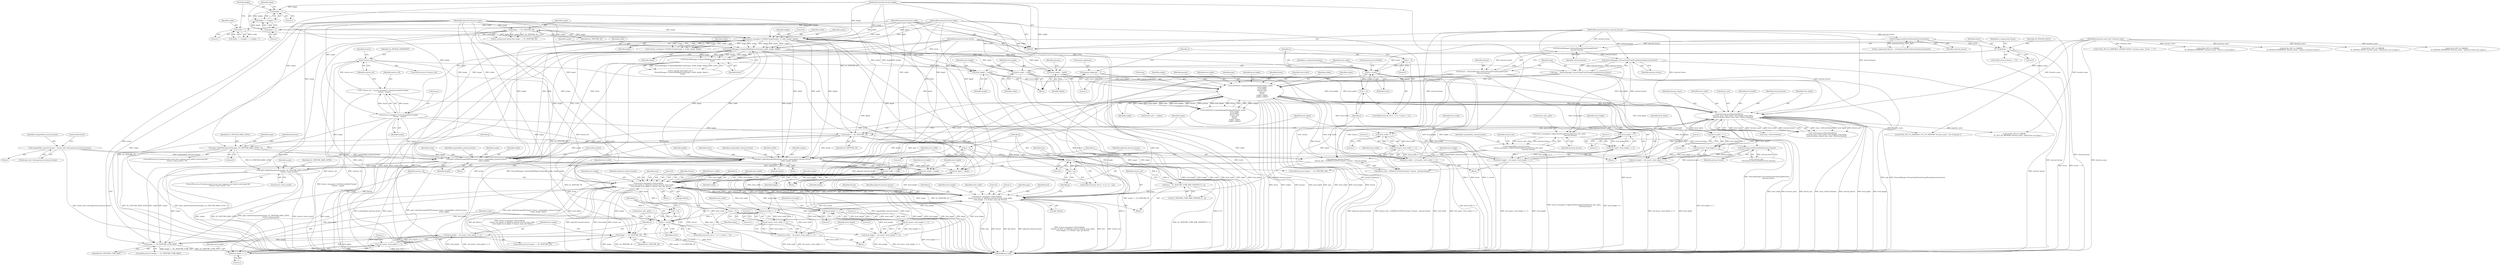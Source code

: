digraph "0_Chrome_385508dc888ef15d272cdd2705b17996abc519d6_0@pointer" {
"1000472" [label="(Call,texture_manager()->SetLevelInfo(\n            texture_ref, target, ii, adjusted_internal_format, level_width,\n            level_height, level_depth, 0, format, type, gfx::Rect()))"];
"1000458" [label="(Call,texture_manager()->SetLevelInfo(\n              texture_ref, face, ii, adjusted_internal_format, level_width,\n              level_height, 1, 0, format, type, gfx::Rect()))"];
"1000183" [label="(Call,!texture_ref)"];
"1000176" [label="(Call,* texture_ref = texture_manager()->GetTextureInfoForTarget(\n      &state_, target))"];
"1000178" [label="(Call,texture_manager()->GetTextureInfoForTarget(\n      &state_, target))"];
"1000163" [label="(Call,TextureManager::ComputeMipMapCount(target, width, height, depth))"];
"1000154" [label="(Call,texture_manager()->ValidForTarget(target, 0, width, height, depth))"];
"1000128" [label="(Call,target == GL_TEXTURE_3D)"];
"1000101" [label="(MethodParameterIn,GLenum target)"];
"1000141" [label="(Call,width < 1)"];
"1000104" [label="(MethodParameterIn,GLsizei width)"];
"1000145" [label="(Call,height < 1)"];
"1000105" [label="(MethodParameterIn,GLsizei height)"];
"1000148" [label="(Call,depth < 1)"];
"1000106" [label="(MethodParameterIn,GLsizei depth)"];
"1000472" [label="(Call,texture_manager()->SetLevelInfo(\n            texture_ref, target, ii, adjusted_internal_format, level_width,\n            level_height, level_depth, 0, format, type, gfx::Rect()))"];
"1000437" [label="(Call,target == GL_TEXTURE_CUBE_MAP)"];
"1000401" [label="(Call,api()->glTexParameteriFn(target, GL_TEXTURE_BASE_LEVEL,\n                             texture->base_level()))"];
"1000378" [label="(Call,api()->glTexStorage2DEXTFn(target, levels, compatibility_internal_format,\n                               width, height))"];
"1000369" [label="(Call,api()->glTexParameteriFn(target, GL_TEXTURE_BASE_LEVEL, 0))"];
"1000316" [label="(Call,target == GL_TEXTURE_3D)"];
"1000246" [label="(Call,ii < levels)"];
"1000243" [label="(Call,ii = 0)"];
"1000249" [label="(Call,++ii)"];
"1000162" [label="(Call,TextureManager::ComputeMipMapCount(target, width, height, depth) <\n          levels)"];
"1000111" [label="(Call,levels == 0)"];
"1000102" [label="(MethodParameterIn,GLsizei levels)"];
"1000356" [label="(Call,compatibility_internal_format = format_info->decompressed_internal_format)"];
"1000336" [label="(Call,compatibility_internal_format =\n      texture_manager()->AdjustTexStorageFormat(feature_info_.get(),\n                                                internal_format))"];
"1000338" [label="(Call,texture_manager()->AdjustTexStorageFormat(feature_info_.get(),\n                                                internal_format))"];
"1000259" [label="(Call,GetCompressedTexSizeInBytes(\n                function_name, level_width, level_height, level_depth,\n                internal_format, &level_size, state_.GetErrorState()))"];
"1000108" [label="(MethodParameterIn,const char* function_name)"];
"1000301" [label="(Call,level_width = std::max(1, level_width >> 1))"];
"1000303" [label="(Call,std::max(1, level_width >> 1))"];
"1000305" [label="(Call,level_width >> 1)"];
"1000279" [label="(Call,GLES2Util::ComputeImageDataSizesES3(level_width,\n                                                 level_height,\n                                                 level_depth,\n                                                 format, type,\n                                                 params,\n                                                 &size,\n                                                 nullptr, nullptr,\n                                                 nullptr, nullptr))"];
"1000223" [label="(Call,level_width = width)"];
"1000308" [label="(Call,level_height = std::max(1, level_height >> 1))"];
"1000310" [label="(Call,std::max(1, level_height >> 1))"];
"1000312" [label="(Call,level_height >> 1)"];
"1000227" [label="(Call,level_height = height)"];
"1000231" [label="(Call,level_depth = depth)"];
"1000319" [label="(Call,level_depth = std::max(1, level_depth >> 1))"];
"1000321" [label="(Call,std::max(1, level_depth >> 1))"];
"1000323" [label="(Call,level_depth >> 1)"];
"1000212" [label="(Call,format = TextureManager::ExtractFormatFromStorageFormat(\n      internal_format))"];
"1000214" [label="(Call,TextureManager::ExtractFormatFromStorageFormat(\n      internal_format))"];
"1000123" [label="(Call,IsCompressedTextureFormat(internal_format))"];
"1000103" [label="(MethodParameterIn,GLenum internal_format)"];
"1000217" [label="(Call,type = TextureManager::ExtractTypeFromStorageFormat(internal_format))"];
"1000219" [label="(Call,TextureManager::ExtractTypeFromStorageFormat(internal_format))"];
"1000236" [label="(Call,params.alignment = 1)"];
"1000386" [label="(Call,api()->glTexStorage3DFn(target, levels, compatibility_internal_format,\n                            width, height, depth))"];
"1000499" [label="(Call,target == GL_TEXTURE_3D)"];
"1000430" [label="(Call,ii < levels)"];
"1000427" [label="(Call,ii = 0)"];
"1000433" [label="(Call,++ii)"];
"1000419" [label="(Call,adjusted_internal_format =\n        feature_info_->IsWebGL1OrES2Context() ? format : internal_format)"];
"1000344" [label="(Call,GetCompressedFormatInfo(internal_format))"];
"1000407" [label="(Call,level_width = width)"];
"1000484" [label="(Call,level_width = std::max(1, level_width >> 1))"];
"1000486" [label="(Call,std::max(1, level_width >> 1))"];
"1000488" [label="(Call,level_width >> 1)"];
"1000411" [label="(Call,level_height = height)"];
"1000491" [label="(Call,level_height = std::max(1, level_height >> 1))"];
"1000493" [label="(Call,std::max(1, level_height >> 1))"];
"1000495" [label="(Call,level_height >> 1)"];
"1000502" [label="(Call,level_depth = std::max(1, level_depth >> 1))"];
"1000504" [label="(Call,std::max(1, level_depth >> 1))"];
"1000506" [label="(Call,level_depth >> 1)"];
"1000415" [label="(Call,level_depth = depth)"];
"1000453" [label="(Call,face = GL_TEXTURE_CUBE_MAP_POSITIVE_X + jj)"];
"1000446" [label="(Call,jj < 6)"];
"1000449" [label="(Call,++jj)"];
"1000443" [label="(Call,jj = 0)"];
"1000480" [label="(Literal,0)"];
"1000436" [label="(ControlStructure,if (target == GL_TEXTURE_CUBE_MAP))"];
"1000458" [label="(Call,texture_manager()->SetLevelInfo(\n              texture_ref, face, ii, adjusted_internal_format, level_width,\n              level_height, 1, 0, format, type, gfx::Rect()))"];
"1000109" [label="(Block,)"];
"1000375" [label="(Identifier,dimension)"];
"1000122" [label="(Identifier,is_compressed_format)"];
"1000124" [label="(Identifier,internal_format)"];
"1000388" [label="(Identifier,levels)"];
"1000415" [label="(Call,level_depth = depth)"];
"1000467" [label="(Identifier,format)"];
"1000487" [label="(Literal,1)"];
"1000489" [label="(Identifier,level_width)"];
"1000357" [label="(Identifier,compatibility_internal_format)"];
"1000405" [label="(Block,)"];
"1000155" [label="(Identifier,target)"];
"1000396" [label="(Call,workarounds())"];
"1000386" [label="(Call,api()->glTexStorage3DFn(target, levels, compatibility_internal_format,\n                            width, height, depth))"];
"1000499" [label="(Call,target == GL_TEXTURE_3D)"];
"1000336" [label="(Call,compatibility_internal_format =\n      texture_manager()->AdjustTexStorageFormat(feature_info_.get(),\n                                                internal_format))"];
"1000371" [label="(Identifier,GL_TEXTURE_BASE_LEVEL)"];
"1000401" [label="(Call,api()->glTexParameteriFn(target, GL_TEXTURE_BASE_LEVEL,\n                             texture->base_level()))"];
"1000146" [label="(Identifier,height)"];
"1000259" [label="(Call,GetCompressedTexSizeInBytes(\n                function_name, level_width, level_height, level_depth,\n                internal_format, &level_size, state_.GetErrorState()))"];
"1000403" [label="(Identifier,GL_TEXTURE_BASE_LEVEL)"];
"1000433" [label="(Call,++ii)"];
"1000286" [label="(Call,&size)"];
"1000311" [label="(Literal,1)"];
"1000385" [label="(Block,)"];
"1000358" [label="(Call,format_info->decompressed_internal_format)"];
"1000434" [label="(Identifier,ii)"];
"1000492" [label="(Identifier,level_height)"];
"1000213" [label="(Identifier,format)"];
"1000243" [label="(Call,ii = 0)"];
"1000237" [label="(Call,params.alignment)"];
"1000370" [label="(Identifier,target)"];
"1000393" [label="(ControlStructure,if (workarounds().reset_base_mipmap_level_before_texstorage &&\n      texture->base_level() > 0))"];
"1000321" [label="(Call,std::max(1, level_depth >> 1))"];
"1000451" [label="(Block,)"];
"1000305" [label="(Call,level_width >> 1)"];
"1000279" [label="(Call,GLES2Util::ComputeImageDataSizesES3(level_width,\n                                                 level_height,\n                                                 level_depth,\n                                                 format, type,\n                                                 params,\n                                                 &size,\n                                                 nullptr, nullptr,\n                                                 nullptr, nullptr))"];
"1000115" [label="(Call,LOCAL_SET_GL_ERROR(GL_INVALID_VALUE, function_name, \"levels == 0\"))"];
"1000317" [label="(Identifier,target)"];
"1000232" [label="(Identifier,level_depth)"];
"1000278" [label="(Call,!GLES2Util::ComputeImageDataSizesES3(level_width,\n                                                 level_height,\n                                                 level_depth,\n                                                 format, type,\n                                                 params,\n                                                 &size,\n                                                 nullptr, nullptr,\n                                                 nullptr, nullptr))"];
"1000454" [label="(Identifier,face)"];
"1000389" [label="(Identifier,compatibility_internal_format)"];
"1000469" [label="(Call,gfx::Rect())"];
"1000465" [label="(Literal,1)"];
"1000104" [label="(MethodParameterIn,GLsizei width)"];
"1000291" [label="(Identifier,nullptr)"];
"1000481" [label="(Identifier,format)"];
"1000193" [label="(Identifier,texture)"];
"1000227" [label="(Call,level_height = height)"];
"1000130" [label="(Identifier,GL_TEXTURE_3D)"];
"1000411" [label="(Call,level_height = height)"];
"1000513" [label="(MethodReturn,void)"];
"1000158" [label="(Identifier,height)"];
"1000143" [label="(Literal,1)"];
"1000404" [label="(Call,texture->base_level())"];
"1000322" [label="(Literal,1)"];
"1000494" [label="(Literal,1)"];
"1000236" [label="(Call,params.alignment = 1)"];
"1000220" [label="(Identifier,internal_format)"];
"1000140" [label="(Call,width < 1 || height < 1 || depth < 1)"];
"1000102" [label="(MethodParameterIn,GLsizei levels)"];
"1000262" [label="(Identifier,level_height)"];
"1000250" [label="(Identifier,ii)"];
"1000408" [label="(Identifier,level_width)"];
"1000383" [label="(Identifier,height)"];
"1000344" [label="(Call,GetCompressedFormatInfo(internal_format))"];
"1000218" [label="(Identifier,type)"];
"1000247" [label="(Identifier,ii)"];
"1000446" [label="(Call,jj < 6)"];
"1000323" [label="(Call,level_depth >> 1)"];
"1000264" [label="(Identifier,internal_format)"];
"1000301" [label="(Call,level_width = std::max(1, level_width >> 1))"];
"1000179" [label="(Call,&state_)"];
"1000244" [label="(Identifier,ii)"];
"1000160" [label="(Call,is_invalid_texstorage_size ||\n      TextureManager::ComputeMipMapCount(target, width, height, depth) <\n          levels)"];
"1000206" [label="(Call,LOCAL_SET_GL_ERROR(\n        GL_INVALID_OPERATION, function_name, \"texture is immutable\"))"];
"1000421" [label="(Call,feature_info_->IsWebGL1OrES2Context() ? format : internal_format)"];
"1000409" [label="(Identifier,width)"];
"1000453" [label="(Call,face = GL_TEXTURE_CUBE_MAP_POSITIVE_X + jj)"];
"1000486" [label="(Call,std::max(1, level_width >> 1))"];
"1000288" [label="(Identifier,nullptr)"];
"1000263" [label="(Identifier,level_depth)"];
"1000167" [label="(Identifier,depth)"];
"1000101" [label="(MethodParameterIn,GLenum target)"];
"1000116" [label="(Identifier,GL_INVALID_VALUE)"];
"1000285" [label="(Identifier,params)"];
"1000314" [label="(Literal,1)"];
"1000356" [label="(Call,compatibility_internal_format = format_info->decompressed_internal_format)"];
"1000471" [label="(Block,)"];
"1000181" [label="(Identifier,target)"];
"1000407" [label="(Call,level_width = width)"];
"1000105" [label="(MethodParameterIn,GLsizei height)"];
"1000484" [label="(Call,level_width = std::max(1, level_width >> 1))"];
"1000110" [label="(ControlStructure,if (levels == 0))"];
"1000343" [label="(Identifier,format_info)"];
"1000501" [label="(Identifier,GL_TEXTURE_3D)"];
"1000468" [label="(Identifier,type)"];
"1000337" [label="(Identifier,compatibility_internal_format)"];
"1000382" [label="(Identifier,width)"];
"1000282" [label="(Identifier,level_depth)"];
"1000425" [label="(ControlStructure,for (int ii = 0; ii < levels; ++ii))"];
"1000380" [label="(Identifier,levels)"];
"1000339" [label="(Call,feature_info_.get())"];
"1000284" [label="(Identifier,type)"];
"1000177" [label="(Identifier,texture_ref)"];
"1000345" [label="(Identifier,internal_format)"];
"1000435" [label="(Block,)"];
"1000142" [label="(Identifier,width)"];
"1000445" [label="(Literal,0)"];
"1000153" [label="(Call,!texture_manager()->ValidForTarget(target, 0, width, height, depth))"];
"1000498" [label="(ControlStructure,if (target == GL_TEXTURE_3D))"];
"1000225" [label="(Identifier,width)"];
"1000355" [label="(Block,)"];
"1000304" [label="(Literal,1)"];
"1000212" [label="(Call,format = TextureManager::ExtractFormatFromStorageFormat(\n      internal_format))"];
"1000428" [label="(Identifier,ii)"];
"1000413" [label="(Identifier,height)"];
"1000184" [label="(Identifier,texture_ref)"];
"1000402" [label="(Identifier,target)"];
"1000308" [label="(Call,level_height = std::max(1, level_height >> 1))"];
"1000113" [label="(Literal,0)"];
"1000493" [label="(Call,std::max(1, level_height >> 1))"];
"1000187" [label="(Identifier,GL_INVALID_OPERATION)"];
"1000163" [label="(Call,TextureManager::ComputeMipMapCount(target, width, height, depth))"];
"1000510" [label="(Call,feature_info_.get())"];
"1000432" [label="(Identifier,levels)"];
"1000215" [label="(Identifier,internal_format)"];
"1000147" [label="(Literal,1)"];
"1000313" [label="(Identifier,level_height)"];
"1000141" [label="(Call,width < 1)"];
"1000148" [label="(Call,depth < 1)"];
"1000251" [label="(Block,)"];
"1000318" [label="(Identifier,GL_TEXTURE_3D)"];
"1000473" [label="(Identifier,texture_ref)"];
"1000229" [label="(Identifier,height)"];
"1000340" [label="(Identifier,internal_format)"];
"1000496" [label="(Identifier,level_height)"];
"1000307" [label="(Literal,1)"];
"1000103" [label="(MethodParameterIn,GLenum internal_format)"];
"1000223" [label="(Call,level_width = width)"];
"1000224" [label="(Identifier,level_width)"];
"1000132" [label="(Call,LOCAL_SET_GL_ERROR(\n        GL_INVALID_OPERATION, function_name, \"target invalid for format\"))"];
"1000390" [label="(Identifier,width)"];
"1000128" [label="(Call,target == GL_TEXTURE_3D)"];
"1000364" [label="(Call,workarounds())"];
"1000170" [label="(Call,LOCAL_SET_GL_ERROR(\n        GL_INVALID_VALUE, function_name, \"dimensions out of range\"))"];
"1000504" [label="(Call,std::max(1, level_depth >> 1))"];
"1000150" [label="(Literal,1)"];
"1000112" [label="(Identifier,levels)"];
"1000448" [label="(Literal,6)"];
"1000214" [label="(Call,TextureManager::ExtractFormatFromStorageFormat(\n      internal_format))"];
"1000427" [label="(Call,ii = 0)"];
"1000182" [label="(ControlStructure,if (!texture_ref))"];
"1000392" [label="(Identifier,depth)"];
"1000491" [label="(Call,level_height = std::max(1, level_height >> 1))"];
"1000330" [label="(Call,LOCAL_SET_GL_ERROR(GL_OUT_OF_MEMORY, function_name, \"out of memory\"))"];
"1000303" [label="(Call,std::max(1, level_width >> 1))"];
"1000258" [label="(Call,!GetCompressedTexSizeInBytes(\n                function_name, level_width, level_height, level_depth,\n                internal_format, &level_size, state_.GetErrorState()))"];
"1000320" [label="(Identifier,level_depth)"];
"1000111" [label="(Call,levels == 0)"];
"1000254" [label="(Identifier,is_compressed_format)"];
"1000249" [label="(Call,++ii)"];
"1000507" [label="(Identifier,level_depth)"];
"1000430" [label="(Call,ii < levels)"];
"1000219" [label="(Call,TextureManager::ExtractTypeFromStorageFormat(internal_format))"];
"1000325" [label="(Literal,1)"];
"1000315" [label="(ControlStructure,if (target == GL_TEXTURE_3D))"];
"1000500" [label="(Identifier,target)"];
"1000505" [label="(Literal,1)"];
"1000240" [label="(Literal,1)"];
"1000293" [label="(Call,LOCAL_SET_GL_ERROR(\n              GL_OUT_OF_MEMORY, function_name, \"dimensions too large\"))"];
"1000281" [label="(Identifier,level_height)"];
"1000165" [label="(Identifier,width)"];
"1000316" [label="(Call,target == GL_TEXTURE_3D)"];
"1000361" [label="(ControlStructure,if (workarounds().reset_base_mipmap_level_before_texstorage &&\n      texture->base_level() > 0))"];
"1000495" [label="(Call,level_height >> 1)"];
"1000145" [label="(Call,height < 1)"];
"1000378" [label="(Call,api()->glTexStorage2DEXTFn(target, levels, compatibility_internal_format,\n                               width, height))"];
"1000233" [label="(Identifier,depth)"];
"1000485" [label="(Identifier,level_width)"];
"1000477" [label="(Identifier,level_width)"];
"1000246" [label="(Call,ii < levels)"];
"1000429" [label="(Literal,0)"];
"1000475" [label="(Identifier,ii)"];
"1000156" [label="(Literal,0)"];
"1000372" [label="(Literal,0)"];
"1000431" [label="(Identifier,ii)"];
"1000490" [label="(Literal,1)"];
"1000245" [label="(Literal,0)"];
"1000302" [label="(Identifier,level_width)"];
"1000283" [label="(Identifier,format)"];
"1000312" [label="(Call,level_height >> 1)"];
"1000248" [label="(Identifier,levels)"];
"1000460" [label="(Identifier,face)"];
"1000166" [label="(Identifier,height)"];
"1000280" [label="(Identifier,level_width)"];
"1000260" [label="(Identifier,function_name)"];
"1000221" [label="(Block,)"];
"1000217" [label="(Call,type = TextureManager::ExtractTypeFromStorageFormat(internal_format))"];
"1000412" [label="(Identifier,level_height)"];
"1000478" [label="(Identifier,level_height)"];
"1000455" [label="(Call,GL_TEXTURE_CUBE_MAP_POSITIVE_X + jj)"];
"1000162" [label="(Call,TextureManager::ComputeMipMapCount(target, width, height, depth) <\n          levels)"];
"1000417" [label="(Identifier,depth)"];
"1000438" [label="(Identifier,target)"];
"1000508" [label="(Literal,1)"];
"1000449" [label="(Call,++jj)"];
"1000381" [label="(Identifier,compatibility_internal_format)"];
"1000502" [label="(Call,level_depth = std::max(1, level_depth >> 1))"];
"1000443" [label="(Call,jj = 0)"];
"1000483" [label="(Call,gfx::Rect())"];
"1000379" [label="(Identifier,target)"];
"1000476" [label="(Identifier,adjusted_internal_format)"];
"1000482" [label="(Identifier,type)"];
"1000459" [label="(Identifier,texture_ref)"];
"1000472" [label="(Call,texture_manager()->SetLevelInfo(\n            texture_ref, target, ii, adjusted_internal_format, level_width,\n            level_height, level_depth, 0, format, type, gfx::Rect()))"];
"1000462" [label="(Identifier,adjusted_internal_format)"];
"1000178" [label="(Call,texture_manager()->GetTextureInfoForTarget(\n      &state_, target))"];
"1000289" [label="(Identifier,nullptr)"];
"1000261" [label="(Identifier,level_width)"];
"1000420" [label="(Identifier,adjusted_internal_format)"];
"1000461" [label="(Identifier,ii)"];
"1000231" [label="(Call,level_depth = depth)"];
"1000309" [label="(Identifier,level_height)"];
"1000464" [label="(Identifier,level_height)"];
"1000228" [label="(Identifier,level_height)"];
"1000186" [label="(Call,LOCAL_SET_GL_ERROR(\n        GL_INVALID_OPERATION, function_name, \"unknown texture for target\"))"];
"1000447" [label="(Identifier,jj)"];
"1000144" [label="(Call,height < 1 || depth < 1)"];
"1000387" [label="(Identifier,target)"];
"1000290" [label="(Identifier,nullptr)"];
"1000437" [label="(Call,target == GL_TEXTURE_CUBE_MAP)"];
"1000129" [label="(Identifier,target)"];
"1000176" [label="(Call,* texture_ref = texture_manager()->GetTextureInfoForTarget(\n      &state_, target))"];
"1000463" [label="(Identifier,level_width)"];
"1000444" [label="(Identifier,jj)"];
"1000328" [label="(Call,estimated_size.IsValid())"];
"1000338" [label="(Call,texture_manager()->AdjustTexStorageFormat(feature_info_.get(),\n                                                internal_format))"];
"1000319" [label="(Call,level_depth = std::max(1, level_depth >> 1))"];
"1000238" [label="(Identifier,params)"];
"1000506" [label="(Call,level_depth >> 1)"];
"1000267" [label="(Call,state_.GetErrorState())"];
"1000439" [label="(Identifier,GL_TEXTURE_CUBE_MAP)"];
"1000391" [label="(Identifier,height)"];
"1000157" [label="(Identifier,width)"];
"1000241" [label="(ControlStructure,for (int ii = 0; ii < levels; ++ii))"];
"1000497" [label="(Literal,1)"];
"1000479" [label="(Identifier,level_depth)"];
"1000106" [label="(MethodParameterIn,GLsizei depth)"];
"1000121" [label="(Call,is_compressed_format = IsCompressedTextureFormat(internal_format))"];
"1000450" [label="(Identifier,jj)"];
"1000348" [label="(Call,format_info != nullptr)"];
"1000503" [label="(Identifier,level_depth)"];
"1000419" [label="(Call,adjusted_internal_format =\n        feature_info_->IsWebGL1OrES2Context() ? format : internal_format)"];
"1000159" [label="(Identifier,depth)"];
"1000154" [label="(Call,texture_manager()->ValidForTarget(target, 0, width, height, depth))"];
"1000377" [label="(Block,)"];
"1000126" [label="(Call,is_compressed_format && target == GL_TEXTURE_3D)"];
"1000342" [label="(Call,* format_info =\n      GetCompressedFormatInfo(internal_format))"];
"1000416" [label="(Identifier,level_depth)"];
"1000149" [label="(Identifier,depth)"];
"1000168" [label="(Identifier,levels)"];
"1000441" [label="(ControlStructure,for (int jj = 0; jj < 6; ++jj))"];
"1000324" [label="(Identifier,level_depth)"];
"1000310" [label="(Call,std::max(1, level_height >> 1))"];
"1000306" [label="(Identifier,level_width)"];
"1000369" [label="(Call,api()->glTexParameteriFn(target, GL_TEXTURE_BASE_LEVEL, 0))"];
"1000164" [label="(Identifier,target)"];
"1000488" [label="(Call,level_width >> 1)"];
"1000265" [label="(Call,&level_size)"];
"1000123" [label="(Call,IsCompressedTextureFormat(internal_format))"];
"1000183" [label="(Call,!texture_ref)"];
"1000466" [label="(Literal,0)"];
"1000474" [label="(Identifier,target)"];
"1000108" [label="(MethodParameterIn,const char* function_name)"];
"1000472" -> "1000471"  [label="AST: "];
"1000472" -> "1000483"  [label="CFG: "];
"1000473" -> "1000472"  [label="AST: "];
"1000474" -> "1000472"  [label="AST: "];
"1000475" -> "1000472"  [label="AST: "];
"1000476" -> "1000472"  [label="AST: "];
"1000477" -> "1000472"  [label="AST: "];
"1000478" -> "1000472"  [label="AST: "];
"1000479" -> "1000472"  [label="AST: "];
"1000480" -> "1000472"  [label="AST: "];
"1000481" -> "1000472"  [label="AST: "];
"1000482" -> "1000472"  [label="AST: "];
"1000483" -> "1000472"  [label="AST: "];
"1000485" -> "1000472"  [label="CFG: "];
"1000472" -> "1000513"  [label="DDG: texture_manager()->SetLevelInfo(\n            texture_ref, target, ii, adjusted_internal_format, level_width,\n            level_height, level_depth, 0, format, type, gfx::Rect())"];
"1000472" -> "1000513"  [label="DDG: gfx::Rect()"];
"1000472" -> "1000513"  [label="DDG: adjusted_internal_format"];
"1000472" -> "1000513"  [label="DDG: level_depth"];
"1000472" -> "1000513"  [label="DDG: texture_ref"];
"1000472" -> "1000513"  [label="DDG: format"];
"1000472" -> "1000513"  [label="DDG: type"];
"1000472" -> "1000433"  [label="DDG: ii"];
"1000472" -> "1000458"  [label="DDG: texture_ref"];
"1000472" -> "1000458"  [label="DDG: adjusted_internal_format"];
"1000472" -> "1000458"  [label="DDG: format"];
"1000472" -> "1000458"  [label="DDG: type"];
"1000458" -> "1000472"  [label="DDG: texture_ref"];
"1000458" -> "1000472"  [label="DDG: adjusted_internal_format"];
"1000458" -> "1000472"  [label="DDG: format"];
"1000458" -> "1000472"  [label="DDG: type"];
"1000183" -> "1000472"  [label="DDG: texture_ref"];
"1000437" -> "1000472"  [label="DDG: target"];
"1000101" -> "1000472"  [label="DDG: target"];
"1000430" -> "1000472"  [label="DDG: ii"];
"1000419" -> "1000472"  [label="DDG: adjusted_internal_format"];
"1000407" -> "1000472"  [label="DDG: level_width"];
"1000484" -> "1000472"  [label="DDG: level_width"];
"1000411" -> "1000472"  [label="DDG: level_height"];
"1000491" -> "1000472"  [label="DDG: level_height"];
"1000502" -> "1000472"  [label="DDG: level_depth"];
"1000415" -> "1000472"  [label="DDG: level_depth"];
"1000212" -> "1000472"  [label="DDG: format"];
"1000279" -> "1000472"  [label="DDG: format"];
"1000279" -> "1000472"  [label="DDG: type"];
"1000217" -> "1000472"  [label="DDG: type"];
"1000472" -> "1000488"  [label="DDG: level_width"];
"1000472" -> "1000495"  [label="DDG: level_height"];
"1000472" -> "1000499"  [label="DDG: target"];
"1000472" -> "1000506"  [label="DDG: level_depth"];
"1000458" -> "1000451"  [label="AST: "];
"1000458" -> "1000469"  [label="CFG: "];
"1000459" -> "1000458"  [label="AST: "];
"1000460" -> "1000458"  [label="AST: "];
"1000461" -> "1000458"  [label="AST: "];
"1000462" -> "1000458"  [label="AST: "];
"1000463" -> "1000458"  [label="AST: "];
"1000464" -> "1000458"  [label="AST: "];
"1000465" -> "1000458"  [label="AST: "];
"1000466" -> "1000458"  [label="AST: "];
"1000467" -> "1000458"  [label="AST: "];
"1000468" -> "1000458"  [label="AST: "];
"1000469" -> "1000458"  [label="AST: "];
"1000450" -> "1000458"  [label="CFG: "];
"1000458" -> "1000513"  [label="DDG: face"];
"1000458" -> "1000513"  [label="DDG: texture_ref"];
"1000458" -> "1000513"  [label="DDG: type"];
"1000458" -> "1000513"  [label="DDG: format"];
"1000458" -> "1000513"  [label="DDG: gfx::Rect()"];
"1000458" -> "1000513"  [label="DDG: adjusted_internal_format"];
"1000458" -> "1000513"  [label="DDG: texture_manager()->SetLevelInfo(\n              texture_ref, face, ii, adjusted_internal_format, level_width,\n              level_height, 1, 0, format, type, gfx::Rect())"];
"1000458" -> "1000433"  [label="DDG: ii"];
"1000183" -> "1000458"  [label="DDG: texture_ref"];
"1000453" -> "1000458"  [label="DDG: face"];
"1000430" -> "1000458"  [label="DDG: ii"];
"1000419" -> "1000458"  [label="DDG: adjusted_internal_format"];
"1000407" -> "1000458"  [label="DDG: level_width"];
"1000484" -> "1000458"  [label="DDG: level_width"];
"1000411" -> "1000458"  [label="DDG: level_height"];
"1000491" -> "1000458"  [label="DDG: level_height"];
"1000212" -> "1000458"  [label="DDG: format"];
"1000279" -> "1000458"  [label="DDG: format"];
"1000279" -> "1000458"  [label="DDG: type"];
"1000217" -> "1000458"  [label="DDG: type"];
"1000458" -> "1000488"  [label="DDG: level_width"];
"1000458" -> "1000495"  [label="DDG: level_height"];
"1000183" -> "1000182"  [label="AST: "];
"1000183" -> "1000184"  [label="CFG: "];
"1000184" -> "1000183"  [label="AST: "];
"1000187" -> "1000183"  [label="CFG: "];
"1000193" -> "1000183"  [label="CFG: "];
"1000183" -> "1000513"  [label="DDG: texture_ref"];
"1000183" -> "1000513"  [label="DDG: !texture_ref"];
"1000176" -> "1000183"  [label="DDG: texture_ref"];
"1000176" -> "1000109"  [label="AST: "];
"1000176" -> "1000178"  [label="CFG: "];
"1000177" -> "1000176"  [label="AST: "];
"1000178" -> "1000176"  [label="AST: "];
"1000184" -> "1000176"  [label="CFG: "];
"1000176" -> "1000513"  [label="DDG: texture_manager()->GetTextureInfoForTarget(\n      &state_, target)"];
"1000178" -> "1000176"  [label="DDG: &state_"];
"1000178" -> "1000176"  [label="DDG: target"];
"1000178" -> "1000181"  [label="CFG: "];
"1000179" -> "1000178"  [label="AST: "];
"1000181" -> "1000178"  [label="AST: "];
"1000178" -> "1000513"  [label="DDG: &state_"];
"1000178" -> "1000513"  [label="DDG: target"];
"1000163" -> "1000178"  [label="DDG: target"];
"1000154" -> "1000178"  [label="DDG: target"];
"1000101" -> "1000178"  [label="DDG: target"];
"1000178" -> "1000316"  [label="DDG: target"];
"1000178" -> "1000369"  [label="DDG: target"];
"1000178" -> "1000378"  [label="DDG: target"];
"1000178" -> "1000386"  [label="DDG: target"];
"1000163" -> "1000162"  [label="AST: "];
"1000163" -> "1000167"  [label="CFG: "];
"1000164" -> "1000163"  [label="AST: "];
"1000165" -> "1000163"  [label="AST: "];
"1000166" -> "1000163"  [label="AST: "];
"1000167" -> "1000163"  [label="AST: "];
"1000168" -> "1000163"  [label="CFG: "];
"1000163" -> "1000513"  [label="DDG: target"];
"1000163" -> "1000513"  [label="DDG: height"];
"1000163" -> "1000513"  [label="DDG: depth"];
"1000163" -> "1000513"  [label="DDG: width"];
"1000163" -> "1000162"  [label="DDG: target"];
"1000163" -> "1000162"  [label="DDG: width"];
"1000163" -> "1000162"  [label="DDG: height"];
"1000163" -> "1000162"  [label="DDG: depth"];
"1000154" -> "1000163"  [label="DDG: target"];
"1000154" -> "1000163"  [label="DDG: width"];
"1000154" -> "1000163"  [label="DDG: height"];
"1000154" -> "1000163"  [label="DDG: depth"];
"1000101" -> "1000163"  [label="DDG: target"];
"1000104" -> "1000163"  [label="DDG: width"];
"1000105" -> "1000163"  [label="DDG: height"];
"1000106" -> "1000163"  [label="DDG: depth"];
"1000163" -> "1000223"  [label="DDG: width"];
"1000163" -> "1000227"  [label="DDG: height"];
"1000163" -> "1000231"  [label="DDG: depth"];
"1000163" -> "1000378"  [label="DDG: width"];
"1000163" -> "1000378"  [label="DDG: height"];
"1000163" -> "1000386"  [label="DDG: width"];
"1000163" -> "1000386"  [label="DDG: height"];
"1000163" -> "1000386"  [label="DDG: depth"];
"1000163" -> "1000415"  [label="DDG: depth"];
"1000154" -> "1000153"  [label="AST: "];
"1000154" -> "1000159"  [label="CFG: "];
"1000155" -> "1000154"  [label="AST: "];
"1000156" -> "1000154"  [label="AST: "];
"1000157" -> "1000154"  [label="AST: "];
"1000158" -> "1000154"  [label="AST: "];
"1000159" -> "1000154"  [label="AST: "];
"1000153" -> "1000154"  [label="CFG: "];
"1000154" -> "1000513"  [label="DDG: depth"];
"1000154" -> "1000513"  [label="DDG: width"];
"1000154" -> "1000513"  [label="DDG: target"];
"1000154" -> "1000513"  [label="DDG: height"];
"1000154" -> "1000153"  [label="DDG: 0"];
"1000154" -> "1000153"  [label="DDG: depth"];
"1000154" -> "1000153"  [label="DDG: width"];
"1000154" -> "1000153"  [label="DDG: height"];
"1000154" -> "1000153"  [label="DDG: target"];
"1000128" -> "1000154"  [label="DDG: target"];
"1000101" -> "1000154"  [label="DDG: target"];
"1000141" -> "1000154"  [label="DDG: width"];
"1000104" -> "1000154"  [label="DDG: width"];
"1000145" -> "1000154"  [label="DDG: height"];
"1000105" -> "1000154"  [label="DDG: height"];
"1000148" -> "1000154"  [label="DDG: depth"];
"1000106" -> "1000154"  [label="DDG: depth"];
"1000154" -> "1000223"  [label="DDG: width"];
"1000154" -> "1000227"  [label="DDG: height"];
"1000154" -> "1000231"  [label="DDG: depth"];
"1000154" -> "1000378"  [label="DDG: width"];
"1000154" -> "1000378"  [label="DDG: height"];
"1000154" -> "1000386"  [label="DDG: width"];
"1000154" -> "1000386"  [label="DDG: height"];
"1000154" -> "1000386"  [label="DDG: depth"];
"1000154" -> "1000415"  [label="DDG: depth"];
"1000128" -> "1000126"  [label="AST: "];
"1000128" -> "1000130"  [label="CFG: "];
"1000129" -> "1000128"  [label="AST: "];
"1000130" -> "1000128"  [label="AST: "];
"1000126" -> "1000128"  [label="CFG: "];
"1000128" -> "1000513"  [label="DDG: GL_TEXTURE_3D"];
"1000128" -> "1000513"  [label="DDG: target"];
"1000128" -> "1000126"  [label="DDG: target"];
"1000128" -> "1000126"  [label="DDG: GL_TEXTURE_3D"];
"1000101" -> "1000128"  [label="DDG: target"];
"1000128" -> "1000316"  [label="DDG: GL_TEXTURE_3D"];
"1000128" -> "1000499"  [label="DDG: GL_TEXTURE_3D"];
"1000101" -> "1000100"  [label="AST: "];
"1000101" -> "1000513"  [label="DDG: target"];
"1000101" -> "1000316"  [label="DDG: target"];
"1000101" -> "1000369"  [label="DDG: target"];
"1000101" -> "1000378"  [label="DDG: target"];
"1000101" -> "1000386"  [label="DDG: target"];
"1000101" -> "1000401"  [label="DDG: target"];
"1000101" -> "1000437"  [label="DDG: target"];
"1000101" -> "1000499"  [label="DDG: target"];
"1000141" -> "1000140"  [label="AST: "];
"1000141" -> "1000143"  [label="CFG: "];
"1000142" -> "1000141"  [label="AST: "];
"1000143" -> "1000141"  [label="AST: "];
"1000146" -> "1000141"  [label="CFG: "];
"1000140" -> "1000141"  [label="CFG: "];
"1000141" -> "1000140"  [label="DDG: width"];
"1000141" -> "1000140"  [label="DDG: 1"];
"1000104" -> "1000141"  [label="DDG: width"];
"1000104" -> "1000100"  [label="AST: "];
"1000104" -> "1000513"  [label="DDG: width"];
"1000104" -> "1000223"  [label="DDG: width"];
"1000104" -> "1000378"  [label="DDG: width"];
"1000104" -> "1000386"  [label="DDG: width"];
"1000104" -> "1000407"  [label="DDG: width"];
"1000145" -> "1000144"  [label="AST: "];
"1000145" -> "1000147"  [label="CFG: "];
"1000146" -> "1000145"  [label="AST: "];
"1000147" -> "1000145"  [label="AST: "];
"1000149" -> "1000145"  [label="CFG: "];
"1000144" -> "1000145"  [label="CFG: "];
"1000145" -> "1000144"  [label="DDG: height"];
"1000145" -> "1000144"  [label="DDG: 1"];
"1000105" -> "1000145"  [label="DDG: height"];
"1000105" -> "1000100"  [label="AST: "];
"1000105" -> "1000513"  [label="DDG: height"];
"1000105" -> "1000227"  [label="DDG: height"];
"1000105" -> "1000378"  [label="DDG: height"];
"1000105" -> "1000386"  [label="DDG: height"];
"1000105" -> "1000411"  [label="DDG: height"];
"1000148" -> "1000144"  [label="AST: "];
"1000148" -> "1000150"  [label="CFG: "];
"1000149" -> "1000148"  [label="AST: "];
"1000150" -> "1000148"  [label="AST: "];
"1000144" -> "1000148"  [label="CFG: "];
"1000148" -> "1000144"  [label="DDG: depth"];
"1000148" -> "1000144"  [label="DDG: 1"];
"1000106" -> "1000148"  [label="DDG: depth"];
"1000106" -> "1000100"  [label="AST: "];
"1000106" -> "1000513"  [label="DDG: depth"];
"1000106" -> "1000231"  [label="DDG: depth"];
"1000106" -> "1000386"  [label="DDG: depth"];
"1000106" -> "1000415"  [label="DDG: depth"];
"1000437" -> "1000436"  [label="AST: "];
"1000437" -> "1000439"  [label="CFG: "];
"1000438" -> "1000437"  [label="AST: "];
"1000439" -> "1000437"  [label="AST: "];
"1000444" -> "1000437"  [label="CFG: "];
"1000473" -> "1000437"  [label="CFG: "];
"1000437" -> "1000513"  [label="DDG: target == GL_TEXTURE_CUBE_MAP"];
"1000437" -> "1000513"  [label="DDG: GL_TEXTURE_CUBE_MAP"];
"1000401" -> "1000437"  [label="DDG: target"];
"1000378" -> "1000437"  [label="DDG: target"];
"1000499" -> "1000437"  [label="DDG: target"];
"1000386" -> "1000437"  [label="DDG: target"];
"1000437" -> "1000499"  [label="DDG: target"];
"1000401" -> "1000393"  [label="AST: "];
"1000401" -> "1000404"  [label="CFG: "];
"1000402" -> "1000401"  [label="AST: "];
"1000403" -> "1000401"  [label="AST: "];
"1000404" -> "1000401"  [label="AST: "];
"1000408" -> "1000401"  [label="CFG: "];
"1000401" -> "1000513"  [label="DDG: api()->glTexParameteriFn(target, GL_TEXTURE_BASE_LEVEL,\n                             texture->base_level())"];
"1000401" -> "1000513"  [label="DDG: texture->base_level()"];
"1000401" -> "1000513"  [label="DDG: target"];
"1000401" -> "1000513"  [label="DDG: GL_TEXTURE_BASE_LEVEL"];
"1000378" -> "1000401"  [label="DDG: target"];
"1000386" -> "1000401"  [label="DDG: target"];
"1000369" -> "1000401"  [label="DDG: GL_TEXTURE_BASE_LEVEL"];
"1000378" -> "1000377"  [label="AST: "];
"1000378" -> "1000383"  [label="CFG: "];
"1000379" -> "1000378"  [label="AST: "];
"1000380" -> "1000378"  [label="AST: "];
"1000381" -> "1000378"  [label="AST: "];
"1000382" -> "1000378"  [label="AST: "];
"1000383" -> "1000378"  [label="AST: "];
"1000396" -> "1000378"  [label="CFG: "];
"1000378" -> "1000513"  [label="DDG: target"];
"1000378" -> "1000513"  [label="DDG: api()->glTexStorage2DEXTFn(target, levels, compatibility_internal_format,\n                               width, height)"];
"1000378" -> "1000513"  [label="DDG: compatibility_internal_format"];
"1000369" -> "1000378"  [label="DDG: target"];
"1000316" -> "1000378"  [label="DDG: target"];
"1000246" -> "1000378"  [label="DDG: levels"];
"1000102" -> "1000378"  [label="DDG: levels"];
"1000356" -> "1000378"  [label="DDG: compatibility_internal_format"];
"1000336" -> "1000378"  [label="DDG: compatibility_internal_format"];
"1000378" -> "1000407"  [label="DDG: width"];
"1000378" -> "1000411"  [label="DDG: height"];
"1000378" -> "1000430"  [label="DDG: levels"];
"1000369" -> "1000361"  [label="AST: "];
"1000369" -> "1000372"  [label="CFG: "];
"1000370" -> "1000369"  [label="AST: "];
"1000371" -> "1000369"  [label="AST: "];
"1000372" -> "1000369"  [label="AST: "];
"1000375" -> "1000369"  [label="CFG: "];
"1000369" -> "1000513"  [label="DDG: api()->glTexParameteriFn(target, GL_TEXTURE_BASE_LEVEL, 0)"];
"1000369" -> "1000513"  [label="DDG: GL_TEXTURE_BASE_LEVEL"];
"1000316" -> "1000369"  [label="DDG: target"];
"1000369" -> "1000386"  [label="DDG: target"];
"1000316" -> "1000315"  [label="AST: "];
"1000316" -> "1000318"  [label="CFG: "];
"1000317" -> "1000316"  [label="AST: "];
"1000318" -> "1000316"  [label="AST: "];
"1000320" -> "1000316"  [label="CFG: "];
"1000250" -> "1000316"  [label="CFG: "];
"1000316" -> "1000513"  [label="DDG: GL_TEXTURE_3D"];
"1000316" -> "1000513"  [label="DDG: target == GL_TEXTURE_3D"];
"1000316" -> "1000513"  [label="DDG: target"];
"1000316" -> "1000386"  [label="DDG: target"];
"1000316" -> "1000499"  [label="DDG: GL_TEXTURE_3D"];
"1000246" -> "1000241"  [label="AST: "];
"1000246" -> "1000248"  [label="CFG: "];
"1000247" -> "1000246"  [label="AST: "];
"1000248" -> "1000246"  [label="AST: "];
"1000254" -> "1000246"  [label="CFG: "];
"1000328" -> "1000246"  [label="CFG: "];
"1000246" -> "1000513"  [label="DDG: levels"];
"1000246" -> "1000513"  [label="DDG: ii < levels"];
"1000246" -> "1000513"  [label="DDG: ii"];
"1000243" -> "1000246"  [label="DDG: ii"];
"1000249" -> "1000246"  [label="DDG: ii"];
"1000162" -> "1000246"  [label="DDG: levels"];
"1000111" -> "1000246"  [label="DDG: levels"];
"1000102" -> "1000246"  [label="DDG: levels"];
"1000246" -> "1000249"  [label="DDG: ii"];
"1000246" -> "1000386"  [label="DDG: levels"];
"1000243" -> "1000241"  [label="AST: "];
"1000243" -> "1000245"  [label="CFG: "];
"1000244" -> "1000243"  [label="AST: "];
"1000245" -> "1000243"  [label="AST: "];
"1000247" -> "1000243"  [label="CFG: "];
"1000249" -> "1000241"  [label="AST: "];
"1000249" -> "1000250"  [label="CFG: "];
"1000250" -> "1000249"  [label="AST: "];
"1000247" -> "1000249"  [label="CFG: "];
"1000162" -> "1000160"  [label="AST: "];
"1000162" -> "1000168"  [label="CFG: "];
"1000168" -> "1000162"  [label="AST: "];
"1000160" -> "1000162"  [label="CFG: "];
"1000162" -> "1000513"  [label="DDG: levels"];
"1000162" -> "1000513"  [label="DDG: TextureManager::ComputeMipMapCount(target, width, height, depth)"];
"1000162" -> "1000160"  [label="DDG: TextureManager::ComputeMipMapCount(target, width, height, depth)"];
"1000162" -> "1000160"  [label="DDG: levels"];
"1000111" -> "1000162"  [label="DDG: levels"];
"1000102" -> "1000162"  [label="DDG: levels"];
"1000111" -> "1000110"  [label="AST: "];
"1000111" -> "1000113"  [label="CFG: "];
"1000112" -> "1000111"  [label="AST: "];
"1000113" -> "1000111"  [label="AST: "];
"1000116" -> "1000111"  [label="CFG: "];
"1000122" -> "1000111"  [label="CFG: "];
"1000111" -> "1000513"  [label="DDG: levels"];
"1000111" -> "1000513"  [label="DDG: levels == 0"];
"1000102" -> "1000111"  [label="DDG: levels"];
"1000102" -> "1000100"  [label="AST: "];
"1000102" -> "1000513"  [label="DDG: levels"];
"1000102" -> "1000386"  [label="DDG: levels"];
"1000102" -> "1000430"  [label="DDG: levels"];
"1000356" -> "1000355"  [label="AST: "];
"1000356" -> "1000358"  [label="CFG: "];
"1000357" -> "1000356"  [label="AST: "];
"1000358" -> "1000356"  [label="AST: "];
"1000364" -> "1000356"  [label="CFG: "];
"1000356" -> "1000513"  [label="DDG: format_info->decompressed_internal_format"];
"1000356" -> "1000386"  [label="DDG: compatibility_internal_format"];
"1000336" -> "1000109"  [label="AST: "];
"1000336" -> "1000338"  [label="CFG: "];
"1000337" -> "1000336"  [label="AST: "];
"1000338" -> "1000336"  [label="AST: "];
"1000343" -> "1000336"  [label="CFG: "];
"1000336" -> "1000513"  [label="DDG: texture_manager()->AdjustTexStorageFormat(feature_info_.get(),\n                                                internal_format)"];
"1000338" -> "1000336"  [label="DDG: feature_info_.get()"];
"1000338" -> "1000336"  [label="DDG: internal_format"];
"1000336" -> "1000386"  [label="DDG: compatibility_internal_format"];
"1000338" -> "1000340"  [label="CFG: "];
"1000339" -> "1000338"  [label="AST: "];
"1000340" -> "1000338"  [label="AST: "];
"1000259" -> "1000338"  [label="DDG: internal_format"];
"1000219" -> "1000338"  [label="DDG: internal_format"];
"1000103" -> "1000338"  [label="DDG: internal_format"];
"1000338" -> "1000344"  [label="DDG: internal_format"];
"1000259" -> "1000258"  [label="AST: "];
"1000259" -> "1000267"  [label="CFG: "];
"1000260" -> "1000259"  [label="AST: "];
"1000261" -> "1000259"  [label="AST: "];
"1000262" -> "1000259"  [label="AST: "];
"1000263" -> "1000259"  [label="AST: "];
"1000264" -> "1000259"  [label="AST: "];
"1000265" -> "1000259"  [label="AST: "];
"1000267" -> "1000259"  [label="AST: "];
"1000258" -> "1000259"  [label="CFG: "];
"1000259" -> "1000513"  [label="DDG: function_name"];
"1000259" -> "1000513"  [label="DDG: &level_size"];
"1000259" -> "1000513"  [label="DDG: state_.GetErrorState()"];
"1000259" -> "1000513"  [label="DDG: internal_format"];
"1000259" -> "1000513"  [label="DDG: level_depth"];
"1000259" -> "1000513"  [label="DDG: level_height"];
"1000259" -> "1000513"  [label="DDG: level_width"];
"1000259" -> "1000258"  [label="DDG: state_.GetErrorState()"];
"1000259" -> "1000258"  [label="DDG: level_depth"];
"1000259" -> "1000258"  [label="DDG: &level_size"];
"1000259" -> "1000258"  [label="DDG: level_height"];
"1000259" -> "1000258"  [label="DDG: function_name"];
"1000259" -> "1000258"  [label="DDG: level_width"];
"1000259" -> "1000258"  [label="DDG: internal_format"];
"1000108" -> "1000259"  [label="DDG: function_name"];
"1000301" -> "1000259"  [label="DDG: level_width"];
"1000223" -> "1000259"  [label="DDG: level_width"];
"1000308" -> "1000259"  [label="DDG: level_height"];
"1000227" -> "1000259"  [label="DDG: level_height"];
"1000279" -> "1000259"  [label="DDG: level_depth"];
"1000231" -> "1000259"  [label="DDG: level_depth"];
"1000319" -> "1000259"  [label="DDG: level_depth"];
"1000219" -> "1000259"  [label="DDG: internal_format"];
"1000103" -> "1000259"  [label="DDG: internal_format"];
"1000259" -> "1000279"  [label="DDG: level_depth"];
"1000259" -> "1000293"  [label="DDG: function_name"];
"1000259" -> "1000305"  [label="DDG: level_width"];
"1000259" -> "1000312"  [label="DDG: level_height"];
"1000259" -> "1000323"  [label="DDG: level_depth"];
"1000259" -> "1000330"  [label="DDG: function_name"];
"1000108" -> "1000100"  [label="AST: "];
"1000108" -> "1000513"  [label="DDG: function_name"];
"1000108" -> "1000115"  [label="DDG: function_name"];
"1000108" -> "1000132"  [label="DDG: function_name"];
"1000108" -> "1000170"  [label="DDG: function_name"];
"1000108" -> "1000186"  [label="DDG: function_name"];
"1000108" -> "1000206"  [label="DDG: function_name"];
"1000108" -> "1000293"  [label="DDG: function_name"];
"1000108" -> "1000330"  [label="DDG: function_name"];
"1000301" -> "1000251"  [label="AST: "];
"1000301" -> "1000303"  [label="CFG: "];
"1000302" -> "1000301"  [label="AST: "];
"1000303" -> "1000301"  [label="AST: "];
"1000309" -> "1000301"  [label="CFG: "];
"1000301" -> "1000513"  [label="DDG: std::max(1, level_width >> 1)"];
"1000301" -> "1000513"  [label="DDG: level_width"];
"1000301" -> "1000279"  [label="DDG: level_width"];
"1000303" -> "1000301"  [label="DDG: 1"];
"1000303" -> "1000301"  [label="DDG: level_width >> 1"];
"1000303" -> "1000305"  [label="CFG: "];
"1000304" -> "1000303"  [label="AST: "];
"1000305" -> "1000303"  [label="AST: "];
"1000303" -> "1000513"  [label="DDG: level_width >> 1"];
"1000305" -> "1000303"  [label="DDG: level_width"];
"1000305" -> "1000303"  [label="DDG: 1"];
"1000305" -> "1000307"  [label="CFG: "];
"1000306" -> "1000305"  [label="AST: "];
"1000307" -> "1000305"  [label="AST: "];
"1000279" -> "1000305"  [label="DDG: level_width"];
"1000279" -> "1000278"  [label="AST: "];
"1000279" -> "1000291"  [label="CFG: "];
"1000280" -> "1000279"  [label="AST: "];
"1000281" -> "1000279"  [label="AST: "];
"1000282" -> "1000279"  [label="AST: "];
"1000283" -> "1000279"  [label="AST: "];
"1000284" -> "1000279"  [label="AST: "];
"1000285" -> "1000279"  [label="AST: "];
"1000286" -> "1000279"  [label="AST: "];
"1000288" -> "1000279"  [label="AST: "];
"1000289" -> "1000279"  [label="AST: "];
"1000290" -> "1000279"  [label="AST: "];
"1000291" -> "1000279"  [label="AST: "];
"1000278" -> "1000279"  [label="CFG: "];
"1000279" -> "1000513"  [label="DDG: &size"];
"1000279" -> "1000513"  [label="DDG: nullptr"];
"1000279" -> "1000513"  [label="DDG: params"];
"1000279" -> "1000513"  [label="DDG: level_depth"];
"1000279" -> "1000513"  [label="DDG: type"];
"1000279" -> "1000513"  [label="DDG: level_width"];
"1000279" -> "1000513"  [label="DDG: level_height"];
"1000279" -> "1000513"  [label="DDG: format"];
"1000279" -> "1000278"  [label="DDG: nullptr"];
"1000279" -> "1000278"  [label="DDG: level_width"];
"1000279" -> "1000278"  [label="DDG: type"];
"1000279" -> "1000278"  [label="DDG: level_height"];
"1000279" -> "1000278"  [label="DDG: format"];
"1000279" -> "1000278"  [label="DDG: params"];
"1000279" -> "1000278"  [label="DDG: level_depth"];
"1000279" -> "1000278"  [label="DDG: &size"];
"1000223" -> "1000279"  [label="DDG: level_width"];
"1000308" -> "1000279"  [label="DDG: level_height"];
"1000227" -> "1000279"  [label="DDG: level_height"];
"1000231" -> "1000279"  [label="DDG: level_depth"];
"1000319" -> "1000279"  [label="DDG: level_depth"];
"1000212" -> "1000279"  [label="DDG: format"];
"1000217" -> "1000279"  [label="DDG: type"];
"1000236" -> "1000279"  [label="DDG: params.alignment"];
"1000279" -> "1000312"  [label="DDG: level_height"];
"1000279" -> "1000323"  [label="DDG: level_depth"];
"1000279" -> "1000348"  [label="DDG: nullptr"];
"1000279" -> "1000419"  [label="DDG: format"];
"1000279" -> "1000421"  [label="DDG: format"];
"1000223" -> "1000221"  [label="AST: "];
"1000223" -> "1000225"  [label="CFG: "];
"1000224" -> "1000223"  [label="AST: "];
"1000225" -> "1000223"  [label="AST: "];
"1000228" -> "1000223"  [label="CFG: "];
"1000223" -> "1000513"  [label="DDG: width"];
"1000223" -> "1000513"  [label="DDG: level_width"];
"1000308" -> "1000251"  [label="AST: "];
"1000308" -> "1000310"  [label="CFG: "];
"1000309" -> "1000308"  [label="AST: "];
"1000310" -> "1000308"  [label="AST: "];
"1000317" -> "1000308"  [label="CFG: "];
"1000308" -> "1000513"  [label="DDG: std::max(1, level_height >> 1)"];
"1000308" -> "1000513"  [label="DDG: level_height"];
"1000310" -> "1000308"  [label="DDG: 1"];
"1000310" -> "1000308"  [label="DDG: level_height >> 1"];
"1000310" -> "1000312"  [label="CFG: "];
"1000311" -> "1000310"  [label="AST: "];
"1000312" -> "1000310"  [label="AST: "];
"1000310" -> "1000513"  [label="DDG: level_height >> 1"];
"1000312" -> "1000310"  [label="DDG: level_height"];
"1000312" -> "1000310"  [label="DDG: 1"];
"1000312" -> "1000314"  [label="CFG: "];
"1000313" -> "1000312"  [label="AST: "];
"1000314" -> "1000312"  [label="AST: "];
"1000227" -> "1000221"  [label="AST: "];
"1000227" -> "1000229"  [label="CFG: "];
"1000228" -> "1000227"  [label="AST: "];
"1000229" -> "1000227"  [label="AST: "];
"1000232" -> "1000227"  [label="CFG: "];
"1000227" -> "1000513"  [label="DDG: level_height"];
"1000227" -> "1000513"  [label="DDG: height"];
"1000231" -> "1000221"  [label="AST: "];
"1000231" -> "1000233"  [label="CFG: "];
"1000232" -> "1000231"  [label="AST: "];
"1000233" -> "1000231"  [label="AST: "];
"1000238" -> "1000231"  [label="CFG: "];
"1000231" -> "1000513"  [label="DDG: depth"];
"1000231" -> "1000513"  [label="DDG: level_depth"];
"1000319" -> "1000315"  [label="AST: "];
"1000319" -> "1000321"  [label="CFG: "];
"1000320" -> "1000319"  [label="AST: "];
"1000321" -> "1000319"  [label="AST: "];
"1000250" -> "1000319"  [label="CFG: "];
"1000319" -> "1000513"  [label="DDG: std::max(1, level_depth >> 1)"];
"1000319" -> "1000513"  [label="DDG: level_depth"];
"1000321" -> "1000319"  [label="DDG: 1"];
"1000321" -> "1000319"  [label="DDG: level_depth >> 1"];
"1000321" -> "1000323"  [label="CFG: "];
"1000322" -> "1000321"  [label="AST: "];
"1000323" -> "1000321"  [label="AST: "];
"1000321" -> "1000513"  [label="DDG: level_depth >> 1"];
"1000323" -> "1000321"  [label="DDG: level_depth"];
"1000323" -> "1000321"  [label="DDG: 1"];
"1000323" -> "1000325"  [label="CFG: "];
"1000324" -> "1000323"  [label="AST: "];
"1000325" -> "1000323"  [label="AST: "];
"1000212" -> "1000109"  [label="AST: "];
"1000212" -> "1000214"  [label="CFG: "];
"1000213" -> "1000212"  [label="AST: "];
"1000214" -> "1000212"  [label="AST: "];
"1000218" -> "1000212"  [label="CFG: "];
"1000212" -> "1000513"  [label="DDG: TextureManager::ExtractFormatFromStorageFormat(\n      internal_format)"];
"1000212" -> "1000513"  [label="DDG: format"];
"1000214" -> "1000212"  [label="DDG: internal_format"];
"1000212" -> "1000419"  [label="DDG: format"];
"1000212" -> "1000421"  [label="DDG: format"];
"1000214" -> "1000215"  [label="CFG: "];
"1000215" -> "1000214"  [label="AST: "];
"1000123" -> "1000214"  [label="DDG: internal_format"];
"1000103" -> "1000214"  [label="DDG: internal_format"];
"1000214" -> "1000219"  [label="DDG: internal_format"];
"1000123" -> "1000121"  [label="AST: "];
"1000123" -> "1000124"  [label="CFG: "];
"1000124" -> "1000123"  [label="AST: "];
"1000121" -> "1000123"  [label="CFG: "];
"1000123" -> "1000513"  [label="DDG: internal_format"];
"1000123" -> "1000121"  [label="DDG: internal_format"];
"1000103" -> "1000123"  [label="DDG: internal_format"];
"1000103" -> "1000100"  [label="AST: "];
"1000103" -> "1000513"  [label="DDG: internal_format"];
"1000103" -> "1000219"  [label="DDG: internal_format"];
"1000103" -> "1000344"  [label="DDG: internal_format"];
"1000103" -> "1000419"  [label="DDG: internal_format"];
"1000103" -> "1000421"  [label="DDG: internal_format"];
"1000217" -> "1000109"  [label="AST: "];
"1000217" -> "1000219"  [label="CFG: "];
"1000218" -> "1000217"  [label="AST: "];
"1000219" -> "1000217"  [label="AST: "];
"1000224" -> "1000217"  [label="CFG: "];
"1000217" -> "1000513"  [label="DDG: TextureManager::ExtractTypeFromStorageFormat(internal_format)"];
"1000217" -> "1000513"  [label="DDG: type"];
"1000219" -> "1000217"  [label="DDG: internal_format"];
"1000219" -> "1000220"  [label="CFG: "];
"1000220" -> "1000219"  [label="AST: "];
"1000219" -> "1000513"  [label="DDG: internal_format"];
"1000236" -> "1000221"  [label="AST: "];
"1000236" -> "1000240"  [label="CFG: "];
"1000237" -> "1000236"  [label="AST: "];
"1000240" -> "1000236"  [label="AST: "];
"1000244" -> "1000236"  [label="CFG: "];
"1000236" -> "1000513"  [label="DDG: params.alignment"];
"1000386" -> "1000385"  [label="AST: "];
"1000386" -> "1000392"  [label="CFG: "];
"1000387" -> "1000386"  [label="AST: "];
"1000388" -> "1000386"  [label="AST: "];
"1000389" -> "1000386"  [label="AST: "];
"1000390" -> "1000386"  [label="AST: "];
"1000391" -> "1000386"  [label="AST: "];
"1000392" -> "1000386"  [label="AST: "];
"1000396" -> "1000386"  [label="CFG: "];
"1000386" -> "1000513"  [label="DDG: compatibility_internal_format"];
"1000386" -> "1000513"  [label="DDG: target"];
"1000386" -> "1000513"  [label="DDG: api()->glTexStorage3DFn(target, levels, compatibility_internal_format,\n                            width, height, depth)"];
"1000386" -> "1000407"  [label="DDG: width"];
"1000386" -> "1000411"  [label="DDG: height"];
"1000386" -> "1000415"  [label="DDG: depth"];
"1000386" -> "1000430"  [label="DDG: levels"];
"1000499" -> "1000498"  [label="AST: "];
"1000499" -> "1000501"  [label="CFG: "];
"1000500" -> "1000499"  [label="AST: "];
"1000501" -> "1000499"  [label="AST: "];
"1000503" -> "1000499"  [label="CFG: "];
"1000434" -> "1000499"  [label="CFG: "];
"1000499" -> "1000513"  [label="DDG: target == GL_TEXTURE_3D"];
"1000499" -> "1000513"  [label="DDG: target"];
"1000499" -> "1000513"  [label="DDG: GL_TEXTURE_3D"];
"1000430" -> "1000425"  [label="AST: "];
"1000430" -> "1000432"  [label="CFG: "];
"1000431" -> "1000430"  [label="AST: "];
"1000432" -> "1000430"  [label="AST: "];
"1000438" -> "1000430"  [label="CFG: "];
"1000510" -> "1000430"  [label="CFG: "];
"1000430" -> "1000513"  [label="DDG: levels"];
"1000430" -> "1000513"  [label="DDG: ii"];
"1000430" -> "1000513"  [label="DDG: ii < levels"];
"1000427" -> "1000430"  [label="DDG: ii"];
"1000433" -> "1000430"  [label="DDG: ii"];
"1000430" -> "1000433"  [label="DDG: ii"];
"1000427" -> "1000425"  [label="AST: "];
"1000427" -> "1000429"  [label="CFG: "];
"1000428" -> "1000427"  [label="AST: "];
"1000429" -> "1000427"  [label="AST: "];
"1000431" -> "1000427"  [label="CFG: "];
"1000433" -> "1000425"  [label="AST: "];
"1000433" -> "1000434"  [label="CFG: "];
"1000434" -> "1000433"  [label="AST: "];
"1000431" -> "1000433"  [label="CFG: "];
"1000419" -> "1000405"  [label="AST: "];
"1000419" -> "1000421"  [label="CFG: "];
"1000420" -> "1000419"  [label="AST: "];
"1000421" -> "1000419"  [label="AST: "];
"1000428" -> "1000419"  [label="CFG: "];
"1000419" -> "1000513"  [label="DDG: adjusted_internal_format"];
"1000419" -> "1000513"  [label="DDG: feature_info_->IsWebGL1OrES2Context() ? format : internal_format"];
"1000344" -> "1000419"  [label="DDG: internal_format"];
"1000344" -> "1000342"  [label="AST: "];
"1000344" -> "1000345"  [label="CFG: "];
"1000345" -> "1000344"  [label="AST: "];
"1000342" -> "1000344"  [label="CFG: "];
"1000344" -> "1000342"  [label="DDG: internal_format"];
"1000344" -> "1000421"  [label="DDG: internal_format"];
"1000407" -> "1000405"  [label="AST: "];
"1000407" -> "1000409"  [label="CFG: "];
"1000408" -> "1000407"  [label="AST: "];
"1000409" -> "1000407"  [label="AST: "];
"1000412" -> "1000407"  [label="CFG: "];
"1000407" -> "1000513"  [label="DDG: width"];
"1000407" -> "1000513"  [label="DDG: level_width"];
"1000407" -> "1000488"  [label="DDG: level_width"];
"1000484" -> "1000435"  [label="AST: "];
"1000484" -> "1000486"  [label="CFG: "];
"1000485" -> "1000484"  [label="AST: "];
"1000486" -> "1000484"  [label="AST: "];
"1000492" -> "1000484"  [label="CFG: "];
"1000484" -> "1000513"  [label="DDG: std::max(1, level_width >> 1)"];
"1000484" -> "1000513"  [label="DDG: level_width"];
"1000486" -> "1000484"  [label="DDG: 1"];
"1000486" -> "1000484"  [label="DDG: level_width >> 1"];
"1000484" -> "1000488"  [label="DDG: level_width"];
"1000486" -> "1000488"  [label="CFG: "];
"1000487" -> "1000486"  [label="AST: "];
"1000488" -> "1000486"  [label="AST: "];
"1000486" -> "1000513"  [label="DDG: level_width >> 1"];
"1000488" -> "1000486"  [label="DDG: level_width"];
"1000488" -> "1000486"  [label="DDG: 1"];
"1000488" -> "1000490"  [label="CFG: "];
"1000489" -> "1000488"  [label="AST: "];
"1000490" -> "1000488"  [label="AST: "];
"1000411" -> "1000405"  [label="AST: "];
"1000411" -> "1000413"  [label="CFG: "];
"1000412" -> "1000411"  [label="AST: "];
"1000413" -> "1000411"  [label="AST: "];
"1000416" -> "1000411"  [label="CFG: "];
"1000411" -> "1000513"  [label="DDG: level_height"];
"1000411" -> "1000513"  [label="DDG: height"];
"1000411" -> "1000495"  [label="DDG: level_height"];
"1000491" -> "1000435"  [label="AST: "];
"1000491" -> "1000493"  [label="CFG: "];
"1000492" -> "1000491"  [label="AST: "];
"1000493" -> "1000491"  [label="AST: "];
"1000500" -> "1000491"  [label="CFG: "];
"1000491" -> "1000513"  [label="DDG: std::max(1, level_height >> 1)"];
"1000491" -> "1000513"  [label="DDG: level_height"];
"1000493" -> "1000491"  [label="DDG: 1"];
"1000493" -> "1000491"  [label="DDG: level_height >> 1"];
"1000491" -> "1000495"  [label="DDG: level_height"];
"1000493" -> "1000495"  [label="CFG: "];
"1000494" -> "1000493"  [label="AST: "];
"1000495" -> "1000493"  [label="AST: "];
"1000493" -> "1000513"  [label="DDG: level_height >> 1"];
"1000495" -> "1000493"  [label="DDG: level_height"];
"1000495" -> "1000493"  [label="DDG: 1"];
"1000495" -> "1000497"  [label="CFG: "];
"1000496" -> "1000495"  [label="AST: "];
"1000497" -> "1000495"  [label="AST: "];
"1000502" -> "1000498"  [label="AST: "];
"1000502" -> "1000504"  [label="CFG: "];
"1000503" -> "1000502"  [label="AST: "];
"1000504" -> "1000502"  [label="AST: "];
"1000434" -> "1000502"  [label="CFG: "];
"1000502" -> "1000513"  [label="DDG: level_depth"];
"1000502" -> "1000513"  [label="DDG: std::max(1, level_depth >> 1)"];
"1000504" -> "1000502"  [label="DDG: 1"];
"1000504" -> "1000502"  [label="DDG: level_depth >> 1"];
"1000502" -> "1000506"  [label="DDG: level_depth"];
"1000504" -> "1000506"  [label="CFG: "];
"1000505" -> "1000504"  [label="AST: "];
"1000506" -> "1000504"  [label="AST: "];
"1000504" -> "1000513"  [label="DDG: level_depth >> 1"];
"1000506" -> "1000504"  [label="DDG: level_depth"];
"1000506" -> "1000504"  [label="DDG: 1"];
"1000506" -> "1000508"  [label="CFG: "];
"1000507" -> "1000506"  [label="AST: "];
"1000508" -> "1000506"  [label="AST: "];
"1000415" -> "1000506"  [label="DDG: level_depth"];
"1000415" -> "1000405"  [label="AST: "];
"1000415" -> "1000417"  [label="CFG: "];
"1000416" -> "1000415"  [label="AST: "];
"1000417" -> "1000415"  [label="AST: "];
"1000420" -> "1000415"  [label="CFG: "];
"1000415" -> "1000513"  [label="DDG: level_depth"];
"1000415" -> "1000513"  [label="DDG: depth"];
"1000453" -> "1000451"  [label="AST: "];
"1000453" -> "1000455"  [label="CFG: "];
"1000454" -> "1000453"  [label="AST: "];
"1000455" -> "1000453"  [label="AST: "];
"1000459" -> "1000453"  [label="CFG: "];
"1000453" -> "1000513"  [label="DDG: GL_TEXTURE_CUBE_MAP_POSITIVE_X + jj"];
"1000446" -> "1000453"  [label="DDG: jj"];
"1000446" -> "1000441"  [label="AST: "];
"1000446" -> "1000448"  [label="CFG: "];
"1000447" -> "1000446"  [label="AST: "];
"1000448" -> "1000446"  [label="AST: "];
"1000454" -> "1000446"  [label="CFG: "];
"1000485" -> "1000446"  [label="CFG: "];
"1000446" -> "1000513"  [label="DDG: jj < 6"];
"1000446" -> "1000513"  [label="DDG: jj"];
"1000449" -> "1000446"  [label="DDG: jj"];
"1000443" -> "1000446"  [label="DDG: jj"];
"1000446" -> "1000449"  [label="DDG: jj"];
"1000446" -> "1000455"  [label="DDG: jj"];
"1000449" -> "1000441"  [label="AST: "];
"1000449" -> "1000450"  [label="CFG: "];
"1000450" -> "1000449"  [label="AST: "];
"1000447" -> "1000449"  [label="CFG: "];
"1000443" -> "1000441"  [label="AST: "];
"1000443" -> "1000445"  [label="CFG: "];
"1000444" -> "1000443"  [label="AST: "];
"1000445" -> "1000443"  [label="AST: "];
"1000447" -> "1000443"  [label="CFG: "];
}
